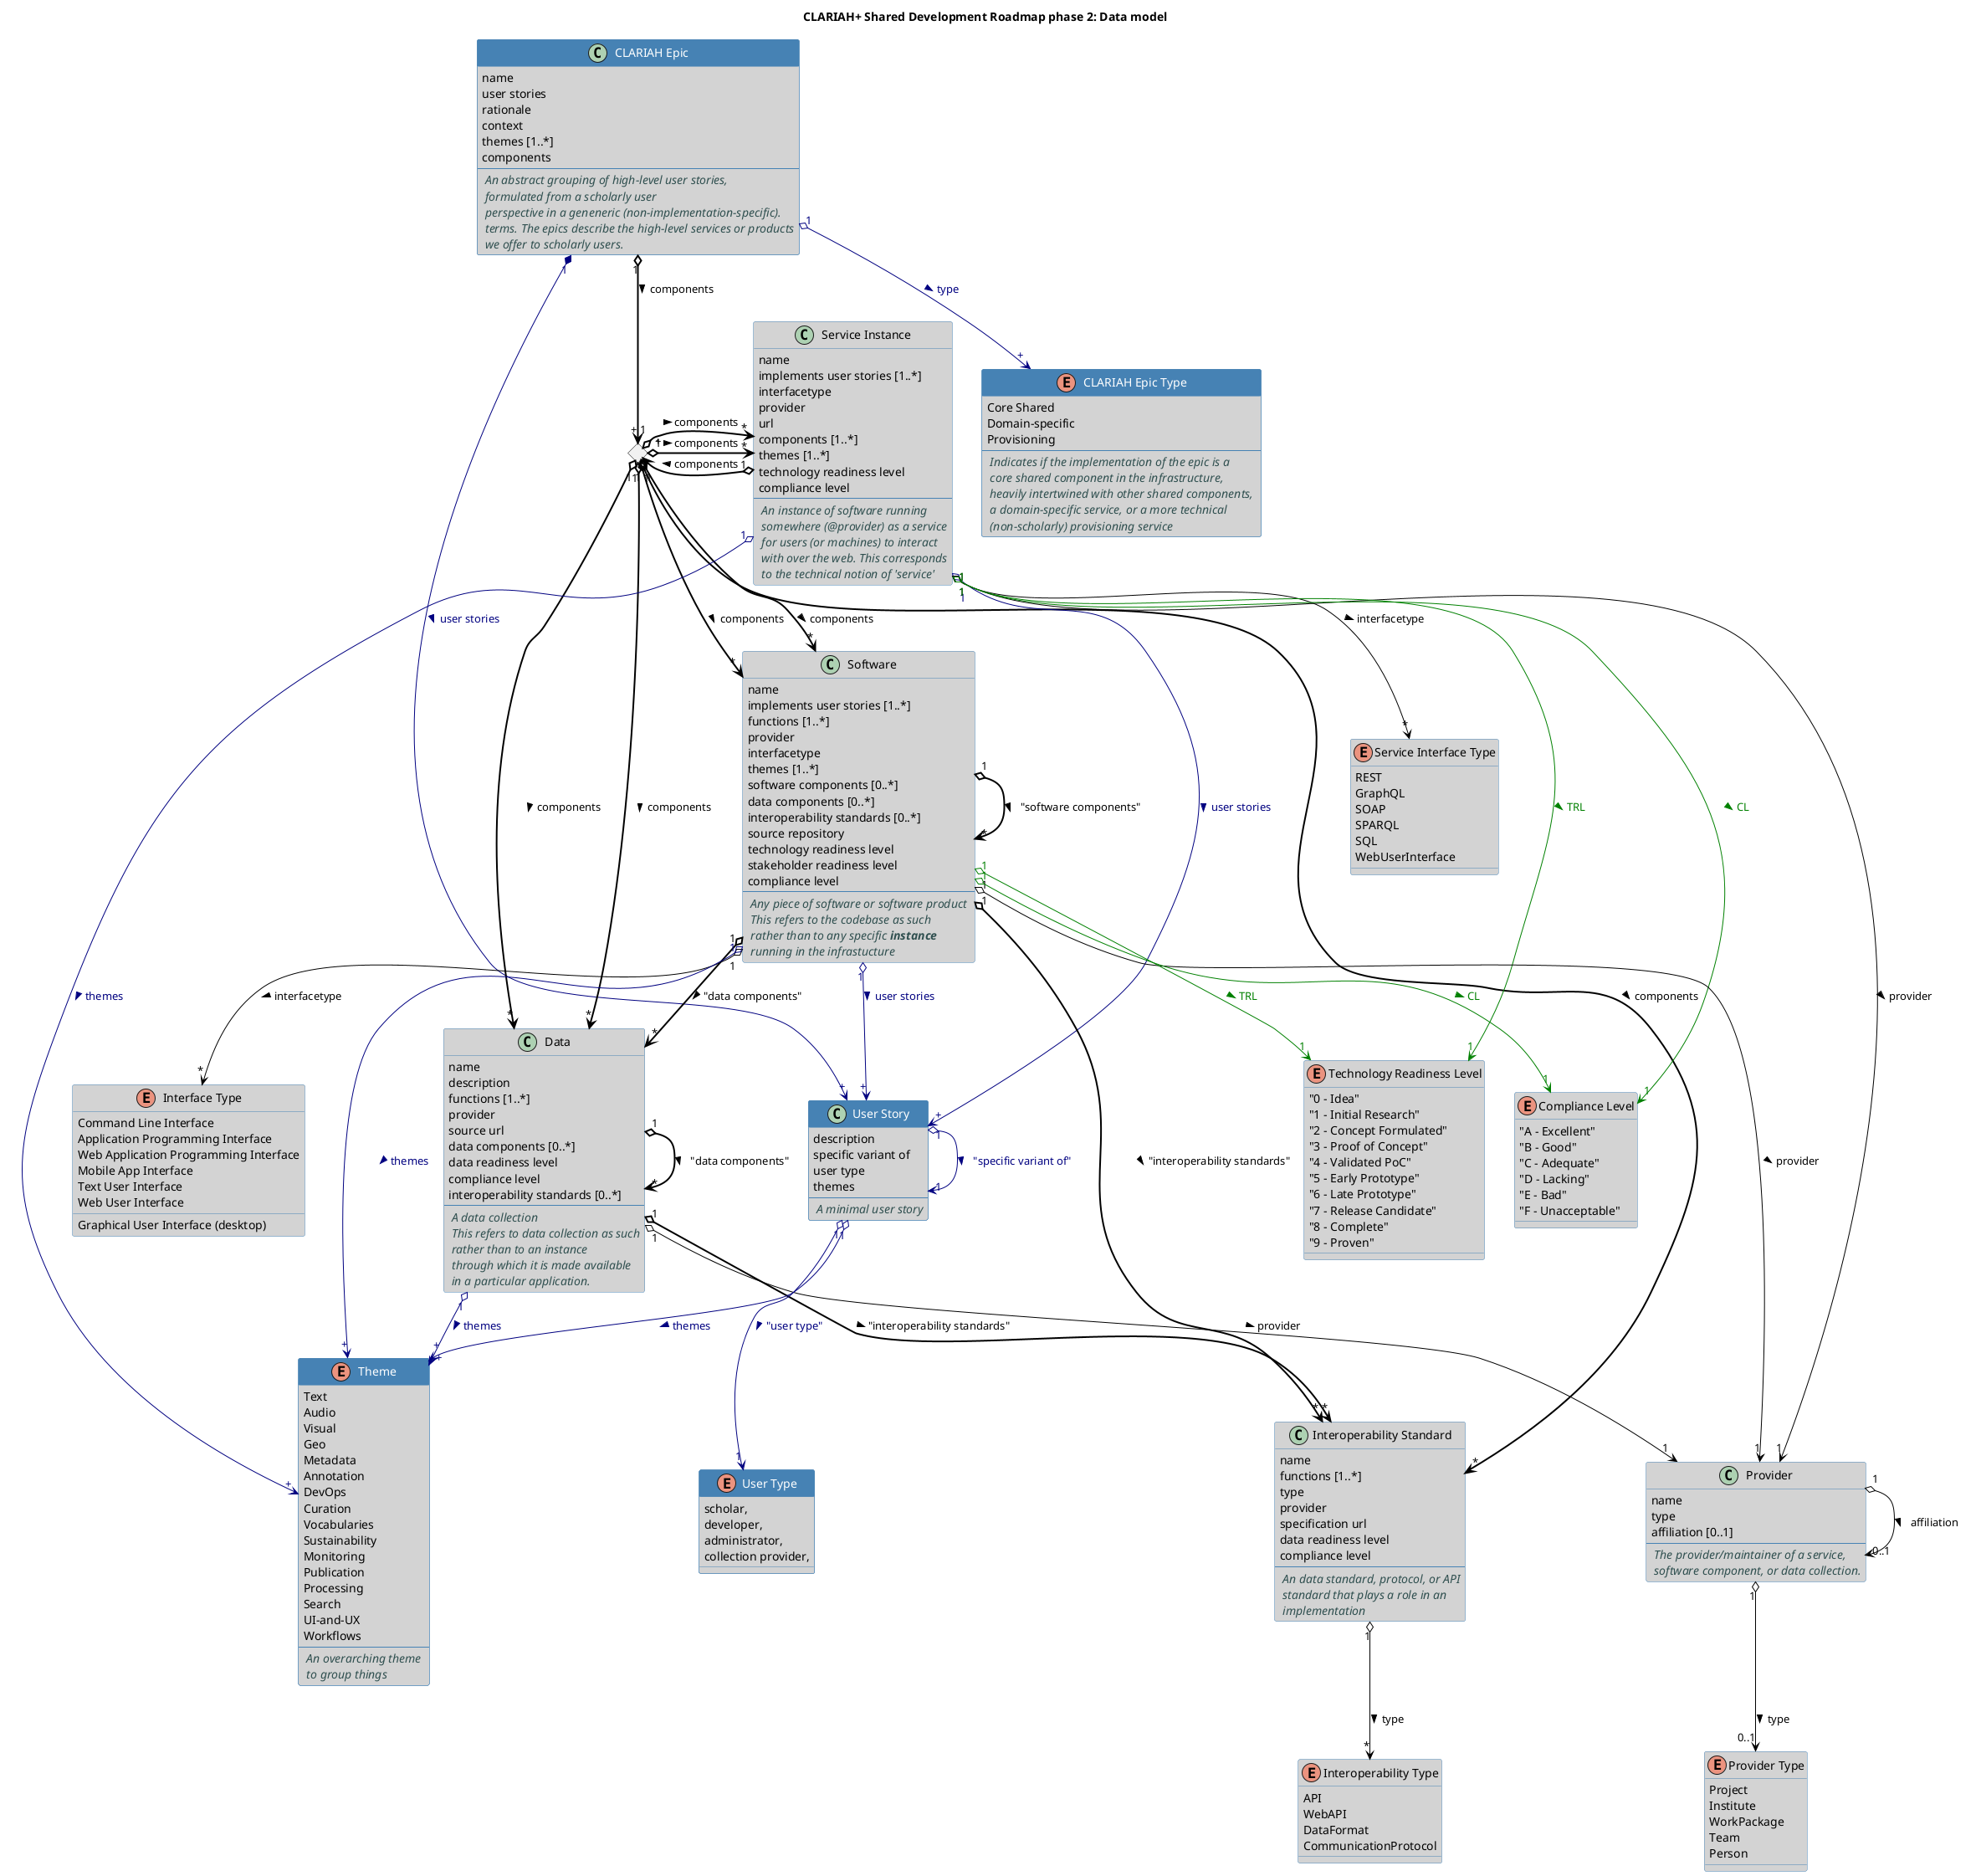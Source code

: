 @startuml
hide stereotype

skinparam class {
    HeaderBackgroundColor LightSteelBlue
    BackgroundColor LightGray
    ArrowColor Black
    BorderColor SteelBlue

    HeaderBackgroundColor<<user-perspective>> SteelBlue
    FontColor<<user-perspective>> White
    ArrowColor<<user-perspective>> Black
}


title "CLARIAH+ Shared Development Roadmap phase 2: Data model"

together {

    class "CLARIAH Epic" <<user-perspective>> {
        name
        user stories
        rationale
        context
        themes [1..*]
        components
        --
        <font color="DarkSlateGray"><i> An abstract grouping of high-level user stories,
        <font color="DarkSlateGray"><i> formulated from a scholarly user
        <font color="DarkSlateGray"><i> perspective in a geneneric (non-implementation-specific).
        <font color="DarkSlateGray"><i> terms. The epics describe the high-level services or products
        <font color="DarkSlateGray"><i> we offer to scholarly users.
    }

    <> components

    "CLARIAH Epic" "1" *--> "+" "User Story" #line:navy;text:navy : > user stories
    "CLARIAH Epic" "1" o--> "+" "CLARIAH Epic Type" #line:navy;text:navy : > type
    "CLARIAH Epic" "1" o-[bold]-> "+" components : > components


    components "1" o-[bold]-> "*" "Service Instance" : > components
    components "1" o-[bold]-> "*" "Software" : > components
    components "1" o-[bold]-> "*" "Data" : > components



    class "User Story" <<user-perspective>> {
        description
        specific variant of
        user type
        themes
        --
        <font color="DarkSlateGray"><i> A minimal user story</i>
    }

    enum "User Type" <<user-perspective>> {
        scholar,
        developer,
        administrator,
        collection provider,
    }

}

class "Service Instance" {
    name
    implements user stories [1..*]
    interfacetype
    provider
    url
    components [1..*]
    themes [1..*]
    technology readiness level
    compliance level
    --
    <font color="DarkSlateGray"><i> An instance of software running
    <font color="DarkSlateGray"><i> somewhere (@provider) as a service
    <font color="DarkSlateGray"><i> for users (or machines) to interact
    <font color="DarkSlateGray"><i> with over the web. This corresponds
    <font color="DarkSlateGray"><i> to the technical notion of 'service'
}

"Service Instance" "1" o-[bold]> "+" components : > components

components "1" o-[bold]-> "*" "Service Instance" : > components
components "1" o-[bold]-> "*" "Software" : > components
components "1" o-[bold]-> "*" "Data" : > components
components "1" o-[bold]-> "*" "Interoperability Standard" : > components

together {

    class "Software" {
        name
        implements user stories [1..*]
        functions [1..*]
        provider
        interfacetype
        themes [1..*]
        software components [0..*]
        data components [0..*]
        interoperability standards [0..*]
        source repository
        technology readiness level
        stakeholder readiness level
        compliance level
        --
        <font color="DarkSlateGray"><i> Any piece of software or software product </i>
        <font color="DarkSlateGray"><i> This refers to the codebase as such</i>
        <font color="DarkSlateGray"><i> rather than to any specific <b>instance</b></i>
        <font color="DarkSlateGray"><i> running in the infrastucture</i>
    }

    class "Data" {
        name
        description
        functions [1..*]
        provider
        source url
        data components [0..*]
        data readiness level
        compliance level
        interoperability standards [0..*]
        --
        <font color="DarkSlateGray"><i> A data collection</i>
        <font color="DarkSlateGray"><i> This refers to data collection as such</i>
        <font color="DarkSlateGray"><i> rather than to an instance</i>
        <font color="DarkSlateGray"><i> through which it is made available</i>
        <font color="DarkSlateGray"><i> in a particular application.</i>
    }


    class "Interoperability Standard" {
        name
        functions [1..*]
        type
        provider
        specification url
        data readiness level
        compliance level
        --
        <font color="DarkSlateGray"><i> An data standard, protocol, or API</i>
        <font color="DarkSlateGray"><i> standard that plays a role in an</i>
        <font color="DarkSlateGray"><i> implementation</i>
    }

}

enum "Interface Type" {
    Command Line Interface
    Application Programming Interface
    Web Application Programming Interface
    Graphical User Interface (desktop)
    Mobile App Interface
    Text User Interface
    Web User Interface
}

enum "Service Interface Type" {
    REST
    GraphQL
    SOAP
    SPARQL
    SQL
    WebUserInterface
}

enum "Interoperability Type" {
    API
    WebAPI
    DataFormat
    CommunicationProtocol
}

class "Provider" {
    name
    type
    affiliation [0..1]
    --
    <font color="DarkSlateGray"><i> The provider/maintainer of a service,</i>
    <font color="DarkSlateGray"><i> software component, or data collection.</i>
}

enum "Provider Type" {
    Project
    Institute
    WorkPackage
    Team
    Person
}

enum "CLARIAH Epic Type" <<user-perspective>> {
    Core Shared
    Domain-specific
    Provisioning
    --
    <font color="DarkSlateGray"><i> Indicates if the implementation of the epic is a </i>
    <font color="DarkSlateGray"><i> core shared component in the infrastructure, </i>
    <font color="DarkSlateGray"><i> heavily intertwined with other shared components, </i>
    <font color="DarkSlateGray"><i> a domain-specific service, or a more technical </i>
    <font color="DarkSlateGray"><i> (non-scholarly) provisioning service </i>
}

enum "Theme" <<user-perspective>> {
    Text
    Audio
    Visual
    Geo
    Metadata
    Annotation
    DevOps
    Curation
    Vocabularies
    Sustainability
    Monitoring
    Publication
    Processing
    Search
    UI-and-UX
    Workflows
    --
    <font color="DarkSlateGray"><i> An overarching theme </i>
    <font color="DarkSlateGray"><i> to group things </i>
}

together {

    enum "Technology Readiness Level" {
        "0 - Idea"
        "1 - Initial Research"
        "2 - Concept Formulated"
        "3 - Proof of Concept"
        "4 - Validated PoC"
        "5 - Early Prototype"
        "6 - Late Prototype"
        "7 - Release Candidate"
        "8 - Complete"
        "9 - Proven"
    }

    enum "Compliance Level" {
        "A - Excellent"
        "B - Good"
        "C - Adequate"
        "D - Lacking"
        "E - Bad"
        "F - Unacceptable"
    }

}

"Service Instance" "1" o--> "+" "User Story" #line:navy;text:navy : > user stories
"Service Instance" "1" o--> "1" "Provider" : > provider
"Service Instance" "1" o--> "*" "Service Interface Type" : > interfacetype

"Service Instance" "1" o--> "1" "Technology Readiness Level" #line:green;text:green : > TRL
"Service Instance" "1" o--> "1" "Compliance Level" #line:green;text:green : > CL


"Software" "1" o--> "+" "User Story" #line:navy;text:navy : > user stories
"Software" "1" o-[bold]-> "*" "Software" : > "software components"
"Software" "1" o-[bold]-> "*" "Data" : > "data components"
"Software" "1" o-[bold]-> "*" "Interoperability Standard" : > "interoperability standards"
"Software" "1" o--> "*" "Interface Type" : > interfacetype
"Software" "1" o--> "1" "Provider" : > provider

"Software" "1" o--> "1" "Technology Readiness Level" #line:green;text:green : > TRL
"Software" "1" o--> "1" "Compliance Level" #line:green;text:green : > CL

"Interoperability Standard" "1" o--> "*" "Interoperability Type" : > type

"Data" "1" o--> "1" "Provider" : > provider
"Data" "1" o-[bold]-> "*" "Interoperability Standard" : > "interoperability standards"
"Data" "1" o-[bold]-> "*" "Data" : > "data components"

"Provider" "1" o--> "0..1" "Provider" : > affiliation
"Provider" "1" o--> "0..1" "Provider Type" : > type

"User Story" "1" o--> "1" "User Type" #line:navy;text:navy : > "user type"
"User Story" "1" o--> "1" "User Story" #line:navy;text:navy : > "specific variant of"

"Software" "1" o--> "+" Theme #line:navy;text:navy : > themes
"Service Instance" "1" o--> "+" Theme #line:navy;text:navy : > themes
"Data" "1" o--> "+" Theme #line:navy;text:navy : > themes
"User Story" "1" o--> "+" Theme #line:navy;text:navy : > themes
@enduml

